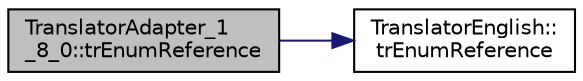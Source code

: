 digraph "TranslatorAdapter_1_8_0::trEnumReference"
{
 // LATEX_PDF_SIZE
  edge [fontname="Helvetica",fontsize="10",labelfontname="Helvetica",labelfontsize="10"];
  node [fontname="Helvetica",fontsize="10",shape=record];
  rankdir="LR";
  Node1 [label="TranslatorAdapter_1\l_8_0::trEnumReference",height=0.2,width=0.4,color="black", fillcolor="grey75", style="filled", fontcolor="black",tooltip=" "];
  Node1 -> Node2 [color="midnightblue",fontsize="10",style="solid",fontname="Helvetica"];
  Node2 [label="TranslatorEnglish::\ltrEnumReference",height=0.2,width=0.4,color="black", fillcolor="white", style="filled",URL="$classTranslatorEnglish.html#a8dd25c60b22baea9f8f5e1e8981df5f0",tooltip=" "];
}
